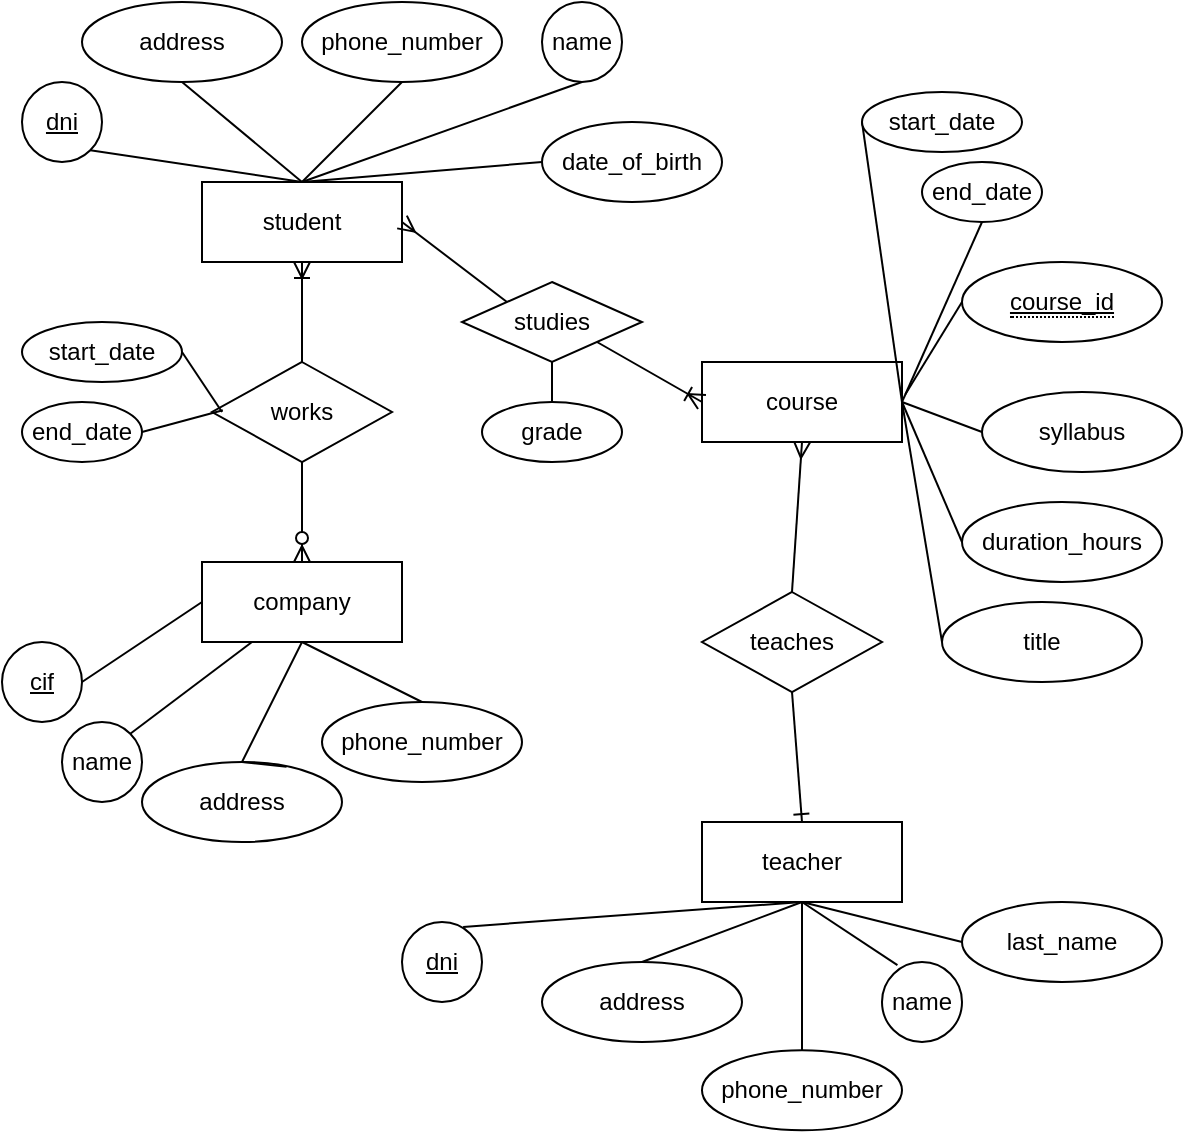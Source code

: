 <mxfile version="12.5.1" type="device"><diagram id="ZvxN4Or_w8K6AYHbi-jk" name="Page-1"><mxGraphModel dx="868" dy="484" grid="1" gridSize="10" guides="1" tooltips="1" connect="1" arrows="1" fold="1" page="1" pageScale="1" pageWidth="827" pageHeight="1169" math="0" shadow="0"><root><mxCell id="0"/><mxCell id="1" parent="0"/><mxCell id="DA9SuPwOdx5ZMuw__Nc--1" value="student" style="whiteSpace=wrap;html=1;align=center;" vertex="1" parent="1"><mxGeometry x="150" y="130" width="100" height="40" as="geometry"/></mxCell><mxCell id="DA9SuPwOdx5ZMuw__Nc--10" style="edgeStyle=none;rounded=0;orthogonalLoop=1;jettySize=auto;html=1;exitX=0.5;exitY=1;exitDx=0;exitDy=0;entryX=0.5;entryY=0;entryDx=0;entryDy=0;endArrow=none;endFill=0;" edge="1" parent="1" source="DA9SuPwOdx5ZMuw__Nc--2" target="DA9SuPwOdx5ZMuw__Nc--1"><mxGeometry relative="1" as="geometry"/></mxCell><mxCell id="DA9SuPwOdx5ZMuw__Nc--2" value="address" style="ellipse;whiteSpace=wrap;html=1;align=center;" vertex="1" parent="1"><mxGeometry x="90" y="40" width="100" height="40" as="geometry"/></mxCell><mxCell id="DA9SuPwOdx5ZMuw__Nc--7" style="rounded=0;orthogonalLoop=1;jettySize=auto;html=1;exitX=1;exitY=1;exitDx=0;exitDy=0;entryX=0.5;entryY=0;entryDx=0;entryDy=0;endArrow=none;endFill=0;" edge="1" parent="1" source="DA9SuPwOdx5ZMuw__Nc--3" target="DA9SuPwOdx5ZMuw__Nc--1"><mxGeometry relative="1" as="geometry"/></mxCell><mxCell id="DA9SuPwOdx5ZMuw__Nc--3" value="dni" style="ellipse;whiteSpace=wrap;html=1;align=center;fontStyle=4;" vertex="1" parent="1"><mxGeometry x="60" y="80" width="40" height="40" as="geometry"/></mxCell><mxCell id="DA9SuPwOdx5ZMuw__Nc--11" style="edgeStyle=none;rounded=0;orthogonalLoop=1;jettySize=auto;html=1;exitX=0.5;exitY=1;exitDx=0;exitDy=0;endArrow=none;endFill=0;" edge="1" parent="1" source="DA9SuPwOdx5ZMuw__Nc--4"><mxGeometry relative="1" as="geometry"><mxPoint x="200" y="130" as="targetPoint"/></mxGeometry></mxCell><mxCell id="DA9SuPwOdx5ZMuw__Nc--4" value="phone_number" style="ellipse;whiteSpace=wrap;html=1;align=center;" vertex="1" parent="1"><mxGeometry x="200" y="40" width="100" height="40" as="geometry"/></mxCell><mxCell id="DA9SuPwOdx5ZMuw__Nc--12" style="edgeStyle=none;rounded=0;orthogonalLoop=1;jettySize=auto;html=1;exitX=0.5;exitY=1;exitDx=0;exitDy=0;endArrow=none;endFill=0;" edge="1" parent="1" source="DA9SuPwOdx5ZMuw__Nc--5"><mxGeometry relative="1" as="geometry"><mxPoint x="200" y="130" as="targetPoint"/></mxGeometry></mxCell><mxCell id="DA9SuPwOdx5ZMuw__Nc--5" value="name" style="ellipse;whiteSpace=wrap;html=1;align=center;" vertex="1" parent="1"><mxGeometry x="320" y="40" width="40" height="40" as="geometry"/></mxCell><mxCell id="DA9SuPwOdx5ZMuw__Nc--13" style="edgeStyle=none;rounded=0;orthogonalLoop=1;jettySize=auto;html=1;exitX=0;exitY=0.5;exitDx=0;exitDy=0;endArrow=none;endFill=0;" edge="1" parent="1" source="DA9SuPwOdx5ZMuw__Nc--6"><mxGeometry relative="1" as="geometry"><mxPoint x="200" y="130" as="targetPoint"/></mxGeometry></mxCell><mxCell id="DA9SuPwOdx5ZMuw__Nc--6" value="date_of_birth" style="ellipse;whiteSpace=wrap;html=1;align=center;" vertex="1" parent="1"><mxGeometry x="320" y="100" width="90" height="40" as="geometry"/></mxCell><mxCell id="DA9SuPwOdx5ZMuw__Nc--17" value="company" style="whiteSpace=wrap;html=1;align=center;" vertex="1" parent="1"><mxGeometry x="150" y="320" width="100" height="40" as="geometry"/></mxCell><mxCell id="DA9SuPwOdx5ZMuw__Nc--32" style="edgeStyle=none;rounded=0;orthogonalLoop=1;jettySize=auto;html=1;exitX=1;exitY=0.5;exitDx=0;exitDy=0;entryX=0;entryY=0.5;entryDx=0;entryDy=0;endArrow=none;endFill=0;" edge="1" parent="1" source="DA9SuPwOdx5ZMuw__Nc--20" target="DA9SuPwOdx5ZMuw__Nc--17"><mxGeometry relative="1" as="geometry"/></mxCell><mxCell id="DA9SuPwOdx5ZMuw__Nc--20" value="cif" style="ellipse;whiteSpace=wrap;html=1;align=center;fontStyle=4;" vertex="1" parent="1"><mxGeometry x="50" y="360" width="40" height="40" as="geometry"/></mxCell><mxCell id="DA9SuPwOdx5ZMuw__Nc--36" style="edgeStyle=none;rounded=0;orthogonalLoop=1;jettySize=auto;html=1;exitX=0.5;exitY=0;exitDx=0;exitDy=0;endArrow=none;endFill=0;" edge="1" parent="1" source="DA9SuPwOdx5ZMuw__Nc--21"><mxGeometry relative="1" as="geometry"><mxPoint x="200" y="360" as="targetPoint"/></mxGeometry></mxCell><mxCell id="DA9SuPwOdx5ZMuw__Nc--21" value="phone_number" style="ellipse;whiteSpace=wrap;html=1;align=center;" vertex="1" parent="1"><mxGeometry x="210" y="390" width="100" height="40" as="geometry"/></mxCell><mxCell id="DA9SuPwOdx5ZMuw__Nc--33" style="edgeStyle=none;rounded=0;orthogonalLoop=1;jettySize=auto;html=1;exitX=1;exitY=0;exitDx=0;exitDy=0;entryX=0.25;entryY=1;entryDx=0;entryDy=0;endArrow=none;endFill=0;" edge="1" parent="1" source="DA9SuPwOdx5ZMuw__Nc--22" target="DA9SuPwOdx5ZMuw__Nc--17"><mxGeometry relative="1" as="geometry"/></mxCell><mxCell id="DA9SuPwOdx5ZMuw__Nc--22" value="name" style="ellipse;whiteSpace=wrap;html=1;align=center;" vertex="1" parent="1"><mxGeometry x="80" y="400" width="40" height="40" as="geometry"/></mxCell><mxCell id="DA9SuPwOdx5ZMuw__Nc--35" style="edgeStyle=none;rounded=0;orthogonalLoop=1;jettySize=auto;html=1;exitX=0.5;exitY=0;exitDx=0;exitDy=0;entryX=0.5;entryY=1;entryDx=0;entryDy=0;endArrow=none;endFill=0;" edge="1" parent="1" source="DA9SuPwOdx5ZMuw__Nc--23" target="DA9SuPwOdx5ZMuw__Nc--17"><mxGeometry relative="1" as="geometry"/></mxCell><mxCell id="DA9SuPwOdx5ZMuw__Nc--23" value="address" style="ellipse;whiteSpace=wrap;html=1;align=center;" vertex="1" parent="1"><mxGeometry x="120" y="420" width="100" height="40" as="geometry"/></mxCell><mxCell id="DA9SuPwOdx5ZMuw__Nc--26" style="edgeStyle=none;rounded=0;orthogonalLoop=1;jettySize=auto;html=1;exitX=0.5;exitY=1;exitDx=0;exitDy=0;entryX=0.5;entryY=0;entryDx=0;entryDy=0;endArrow=ERzeroToMany;endFill=1;" edge="1" parent="1" source="DA9SuPwOdx5ZMuw__Nc--25" target="DA9SuPwOdx5ZMuw__Nc--17"><mxGeometry relative="1" as="geometry"/></mxCell><mxCell id="DA9SuPwOdx5ZMuw__Nc--27" style="edgeStyle=none;rounded=0;orthogonalLoop=1;jettySize=auto;html=1;exitX=0.5;exitY=0;exitDx=0;exitDy=0;entryX=0.5;entryY=1;entryDx=0;entryDy=0;endArrow=ERoneToMany;endFill=0;" edge="1" parent="1" source="DA9SuPwOdx5ZMuw__Nc--25" target="DA9SuPwOdx5ZMuw__Nc--1"><mxGeometry relative="1" as="geometry"/></mxCell><mxCell id="DA9SuPwOdx5ZMuw__Nc--25" value="works" style="shape=rhombus;perimeter=rhombusPerimeter;whiteSpace=wrap;html=1;align=center;" vertex="1" parent="1"><mxGeometry x="155" y="220" width="90" height="50" as="geometry"/></mxCell><mxCell id="DA9SuPwOdx5ZMuw__Nc--30" style="edgeStyle=none;rounded=0;orthogonalLoop=1;jettySize=auto;html=1;exitX=1;exitY=0.5;exitDx=0;exitDy=0;endArrow=none;endFill=0;" edge="1" parent="1" source="DA9SuPwOdx5ZMuw__Nc--28"><mxGeometry relative="1" as="geometry"><mxPoint x="160" y="245" as="targetPoint"/></mxGeometry></mxCell><mxCell id="DA9SuPwOdx5ZMuw__Nc--28" value="start_date" style="ellipse;whiteSpace=wrap;html=1;align=center;" vertex="1" parent="1"><mxGeometry x="60" y="200" width="80" height="30" as="geometry"/></mxCell><mxCell id="DA9SuPwOdx5ZMuw__Nc--31" style="edgeStyle=none;rounded=0;orthogonalLoop=1;jettySize=auto;html=1;exitX=1;exitY=0.5;exitDx=0;exitDy=0;entryX=0.06;entryY=0.483;entryDx=0;entryDy=0;entryPerimeter=0;endArrow=none;endFill=0;" edge="1" parent="1" source="DA9SuPwOdx5ZMuw__Nc--29" target="DA9SuPwOdx5ZMuw__Nc--25"><mxGeometry relative="1" as="geometry"/></mxCell><mxCell id="DA9SuPwOdx5ZMuw__Nc--29" value="end_date" style="ellipse;whiteSpace=wrap;html=1;align=center;" vertex="1" parent="1"><mxGeometry x="60" y="240" width="60" height="30" as="geometry"/></mxCell><mxCell id="DA9SuPwOdx5ZMuw__Nc--34" style="edgeStyle=none;rounded=0;orthogonalLoop=1;jettySize=auto;html=1;exitX=0.5;exitY=0;exitDx=0;exitDy=0;entryX=0.723;entryY=0.061;entryDx=0;entryDy=0;entryPerimeter=0;endArrow=none;endFill=0;" edge="1" parent="1" source="DA9SuPwOdx5ZMuw__Nc--23" target="DA9SuPwOdx5ZMuw__Nc--23"><mxGeometry relative="1" as="geometry"/></mxCell><mxCell id="DA9SuPwOdx5ZMuw__Nc--37" value="course" style="whiteSpace=wrap;html=1;align=center;" vertex="1" parent="1"><mxGeometry x="400" y="220" width="100" height="40" as="geometry"/></mxCell><mxCell id="DA9SuPwOdx5ZMuw__Nc--41" style="edgeStyle=none;rounded=0;orthogonalLoop=1;jettySize=auto;html=1;exitX=0;exitY=0.5;exitDx=0;exitDy=0;entryX=1.017;entryY=0.404;entryDx=0;entryDy=0;entryPerimeter=0;endArrow=none;endFill=0;" edge="1" parent="1" source="DA9SuPwOdx5ZMuw__Nc--40" target="DA9SuPwOdx5ZMuw__Nc--37"><mxGeometry relative="1" as="geometry"/></mxCell><mxCell id="DA9SuPwOdx5ZMuw__Nc--40" value="&lt;span style=&quot;border-bottom: 1px dotted&quot;&gt;&lt;u&gt;course_id&lt;/u&gt;&lt;/span&gt;" style="ellipse;whiteSpace=wrap;html=1;align=center;" vertex="1" parent="1"><mxGeometry x="530" y="170" width="100" height="40" as="geometry"/></mxCell><mxCell id="DA9SuPwOdx5ZMuw__Nc--45" style="edgeStyle=none;rounded=0;orthogonalLoop=1;jettySize=auto;html=1;exitX=0;exitY=0.5;exitDx=0;exitDy=0;entryX=1;entryY=0.5;entryDx=0;entryDy=0;endArrow=none;endFill=0;" edge="1" parent="1" source="DA9SuPwOdx5ZMuw__Nc--42" target="DA9SuPwOdx5ZMuw__Nc--37"><mxGeometry relative="1" as="geometry"/></mxCell><mxCell id="DA9SuPwOdx5ZMuw__Nc--42" value="syllabus" style="ellipse;whiteSpace=wrap;html=1;align=center;" vertex="1" parent="1"><mxGeometry x="540" y="235" width="100" height="40" as="geometry"/></mxCell><mxCell id="DA9SuPwOdx5ZMuw__Nc--46" style="edgeStyle=none;rounded=0;orthogonalLoop=1;jettySize=auto;html=1;exitX=0;exitY=0.5;exitDx=0;exitDy=0;entryX=1;entryY=0.5;entryDx=0;entryDy=0;endArrow=none;endFill=0;" edge="1" parent="1" source="DA9SuPwOdx5ZMuw__Nc--43" target="DA9SuPwOdx5ZMuw__Nc--37"><mxGeometry relative="1" as="geometry"/></mxCell><mxCell id="DA9SuPwOdx5ZMuw__Nc--43" value="duration_hours" style="ellipse;whiteSpace=wrap;html=1;align=center;" vertex="1" parent="1"><mxGeometry x="530" y="290" width="100" height="40" as="geometry"/></mxCell><mxCell id="DA9SuPwOdx5ZMuw__Nc--47" style="edgeStyle=none;rounded=0;orthogonalLoop=1;jettySize=auto;html=1;exitX=0;exitY=0.5;exitDx=0;exitDy=0;entryX=1;entryY=0.5;entryDx=0;entryDy=0;endArrow=none;endFill=0;" edge="1" parent="1" source="DA9SuPwOdx5ZMuw__Nc--44" target="DA9SuPwOdx5ZMuw__Nc--37"><mxGeometry relative="1" as="geometry"/></mxCell><mxCell id="DA9SuPwOdx5ZMuw__Nc--44" value="title" style="ellipse;whiteSpace=wrap;html=1;align=center;" vertex="1" parent="1"><mxGeometry x="520" y="340" width="100" height="40" as="geometry"/></mxCell><mxCell id="DA9SuPwOdx5ZMuw__Nc--62" style="edgeStyle=none;rounded=0;orthogonalLoop=1;jettySize=auto;html=1;exitX=0.5;exitY=1;exitDx=0;exitDy=0;entryX=0;entryY=0.5;entryDx=0;entryDy=0;endArrow=none;endFill=0;" edge="1" parent="1" source="DA9SuPwOdx5ZMuw__Nc--48" target="DA9SuPwOdx5ZMuw__Nc--61"><mxGeometry relative="1" as="geometry"/></mxCell><mxCell id="DA9SuPwOdx5ZMuw__Nc--48" value="teacher" style="whiteSpace=wrap;html=1;align=center;" vertex="1" parent="1"><mxGeometry x="400" y="450" width="100" height="40" as="geometry"/></mxCell><mxCell id="DA9SuPwOdx5ZMuw__Nc--49" style="edgeStyle=none;rounded=0;orthogonalLoop=1;jettySize=auto;html=1;exitX=0.5;exitY=0;exitDx=0;exitDy=0;entryX=0.5;entryY=1;entryDx=0;entryDy=0;endArrow=none;endFill=0;" edge="1" parent="1" source="DA9SuPwOdx5ZMuw__Nc--50" target="DA9SuPwOdx5ZMuw__Nc--48"><mxGeometry relative="1" as="geometry"><mxPoint x="430" y="600" as="targetPoint"/></mxGeometry></mxCell><mxCell id="DA9SuPwOdx5ZMuw__Nc--50" value="address" style="ellipse;whiteSpace=wrap;html=1;align=center;" vertex="1" parent="1"><mxGeometry x="320" y="520" width="100" height="40" as="geometry"/></mxCell><mxCell id="DA9SuPwOdx5ZMuw__Nc--51" style="rounded=0;orthogonalLoop=1;jettySize=auto;html=1;exitX=0.764;exitY=0.061;exitDx=0;exitDy=0;entryX=0.5;entryY=1;entryDx=0;entryDy=0;endArrow=none;endFill=0;exitPerimeter=0;" edge="1" parent="1" source="DA9SuPwOdx5ZMuw__Nc--52" target="DA9SuPwOdx5ZMuw__Nc--48"><mxGeometry relative="1" as="geometry"><mxPoint x="430" y="600" as="targetPoint"/></mxGeometry></mxCell><mxCell id="DA9SuPwOdx5ZMuw__Nc--52" value="dni" style="ellipse;whiteSpace=wrap;html=1;align=center;fontStyle=4;" vertex="1" parent="1"><mxGeometry x="250" y="500" width="40" height="40" as="geometry"/></mxCell><mxCell id="DA9SuPwOdx5ZMuw__Nc--53" style="edgeStyle=none;rounded=0;orthogonalLoop=1;jettySize=auto;html=1;exitX=0.5;exitY=1;exitDx=0;exitDy=0;endArrow=none;endFill=0;entryX=0.5;entryY=0;entryDx=0;entryDy=0;" edge="1" parent="1" source="DA9SuPwOdx5ZMuw__Nc--48" target="DA9SuPwOdx5ZMuw__Nc--54"><mxGeometry relative="1" as="geometry"><mxPoint x="430" y="600" as="targetPoint"/></mxGeometry></mxCell><mxCell id="DA9SuPwOdx5ZMuw__Nc--54" value="phone_number" style="ellipse;whiteSpace=wrap;html=1;align=center;" vertex="1" parent="1"><mxGeometry x="400" y="564.14" width="100" height="40" as="geometry"/></mxCell><mxCell id="DA9SuPwOdx5ZMuw__Nc--55" style="edgeStyle=none;rounded=0;orthogonalLoop=1;jettySize=auto;html=1;exitX=0.193;exitY=0.039;exitDx=0;exitDy=0;endArrow=none;endFill=0;entryX=0.5;entryY=1;entryDx=0;entryDy=0;exitPerimeter=0;" edge="1" parent="1" source="DA9SuPwOdx5ZMuw__Nc--56" target="DA9SuPwOdx5ZMuw__Nc--48"><mxGeometry relative="1" as="geometry"><mxPoint x="430" y="600" as="targetPoint"/></mxGeometry></mxCell><mxCell id="DA9SuPwOdx5ZMuw__Nc--56" value="name" style="ellipse;whiteSpace=wrap;html=1;align=center;" vertex="1" parent="1"><mxGeometry x="490" y="520" width="40" height="40" as="geometry"/></mxCell><mxCell id="DA9SuPwOdx5ZMuw__Nc--60" style="edgeStyle=none;rounded=0;orthogonalLoop=1;jettySize=auto;html=1;exitX=0.5;exitY=1;exitDx=0;exitDy=0;entryX=0.5;entryY=0;entryDx=0;entryDy=0;endArrow=ERone;endFill=0;" edge="1" parent="1" source="DA9SuPwOdx5ZMuw__Nc--59" target="DA9SuPwOdx5ZMuw__Nc--48"><mxGeometry relative="1" as="geometry"/></mxCell><mxCell id="DA9SuPwOdx5ZMuw__Nc--63" style="edgeStyle=none;rounded=0;orthogonalLoop=1;jettySize=auto;html=1;exitX=0.5;exitY=0;exitDx=0;exitDy=0;entryX=0.5;entryY=1;entryDx=0;entryDy=0;endArrow=ERmany;endFill=0;" edge="1" parent="1" source="DA9SuPwOdx5ZMuw__Nc--59" target="DA9SuPwOdx5ZMuw__Nc--37"><mxGeometry relative="1" as="geometry"/></mxCell><mxCell id="DA9SuPwOdx5ZMuw__Nc--59" value="teaches" style="shape=rhombus;perimeter=rhombusPerimeter;whiteSpace=wrap;html=1;align=center;" vertex="1" parent="1"><mxGeometry x="400" y="335" width="90" height="50" as="geometry"/></mxCell><mxCell id="DA9SuPwOdx5ZMuw__Nc--61" value="last_name" style="ellipse;whiteSpace=wrap;html=1;align=center;" vertex="1" parent="1"><mxGeometry x="530" y="490" width="100" height="40" as="geometry"/></mxCell><mxCell id="DA9SuPwOdx5ZMuw__Nc--64" style="edgeStyle=none;rounded=0;orthogonalLoop=1;jettySize=auto;html=1;exitX=0;exitY=0.5;exitDx=0;exitDy=0;endArrow=none;endFill=0;" edge="1" parent="1" source="DA9SuPwOdx5ZMuw__Nc--65"><mxGeometry relative="1" as="geometry"><mxPoint x="500" y="240" as="targetPoint"/></mxGeometry></mxCell><mxCell id="DA9SuPwOdx5ZMuw__Nc--65" value="start_date" style="ellipse;whiteSpace=wrap;html=1;align=center;" vertex="1" parent="1"><mxGeometry x="480" y="85" width="80" height="30" as="geometry"/></mxCell><mxCell id="DA9SuPwOdx5ZMuw__Nc--66" style="edgeStyle=none;rounded=0;orthogonalLoop=1;jettySize=auto;html=1;exitX=0.5;exitY=1;exitDx=0;exitDy=0;entryX=1;entryY=0.5;entryDx=0;entryDy=0;endArrow=none;endFill=0;" edge="1" parent="1" source="DA9SuPwOdx5ZMuw__Nc--67" target="DA9SuPwOdx5ZMuw__Nc--37"><mxGeometry relative="1" as="geometry"><mxPoint x="580.4" y="129.15" as="targetPoint"/></mxGeometry></mxCell><mxCell id="DA9SuPwOdx5ZMuw__Nc--67" value="end_date" style="ellipse;whiteSpace=wrap;html=1;align=center;" vertex="1" parent="1"><mxGeometry x="510" y="120" width="60" height="30" as="geometry"/></mxCell><mxCell id="DA9SuPwOdx5ZMuw__Nc--69" style="edgeStyle=none;rounded=0;orthogonalLoop=1;jettySize=auto;html=1;exitX=1;exitY=1;exitDx=0;exitDy=0;entryX=0;entryY=0.5;entryDx=0;entryDy=0;endArrow=ERoneToMany;endFill=0;" edge="1" parent="1" source="DA9SuPwOdx5ZMuw__Nc--68" target="DA9SuPwOdx5ZMuw__Nc--37"><mxGeometry relative="1" as="geometry"/></mxCell><mxCell id="DA9SuPwOdx5ZMuw__Nc--70" style="edgeStyle=none;rounded=0;orthogonalLoop=1;jettySize=auto;html=1;exitX=0;exitY=0;exitDx=0;exitDy=0;entryX=1;entryY=0.5;entryDx=0;entryDy=0;endArrow=ERmany;endFill=0;" edge="1" parent="1" source="DA9SuPwOdx5ZMuw__Nc--68" target="DA9SuPwOdx5ZMuw__Nc--1"><mxGeometry relative="1" as="geometry"/></mxCell><mxCell id="DA9SuPwOdx5ZMuw__Nc--68" value="studies" style="shape=rhombus;perimeter=rhombusPerimeter;whiteSpace=wrap;html=1;align=center;" vertex="1" parent="1"><mxGeometry x="280" y="180" width="90" height="40" as="geometry"/></mxCell><mxCell id="DA9SuPwOdx5ZMuw__Nc--72" style="edgeStyle=none;rounded=0;orthogonalLoop=1;jettySize=auto;html=1;exitX=0.5;exitY=0;exitDx=0;exitDy=0;entryX=0.5;entryY=1;entryDx=0;entryDy=0;endArrow=none;endFill=0;" edge="1" parent="1" source="DA9SuPwOdx5ZMuw__Nc--71" target="DA9SuPwOdx5ZMuw__Nc--68"><mxGeometry relative="1" as="geometry"/></mxCell><mxCell id="DA9SuPwOdx5ZMuw__Nc--71" value="grade" style="ellipse;whiteSpace=wrap;html=1;align=center;" vertex="1" parent="1"><mxGeometry x="290" y="240" width="70" height="30" as="geometry"/></mxCell></root></mxGraphModel></diagram></mxfile>